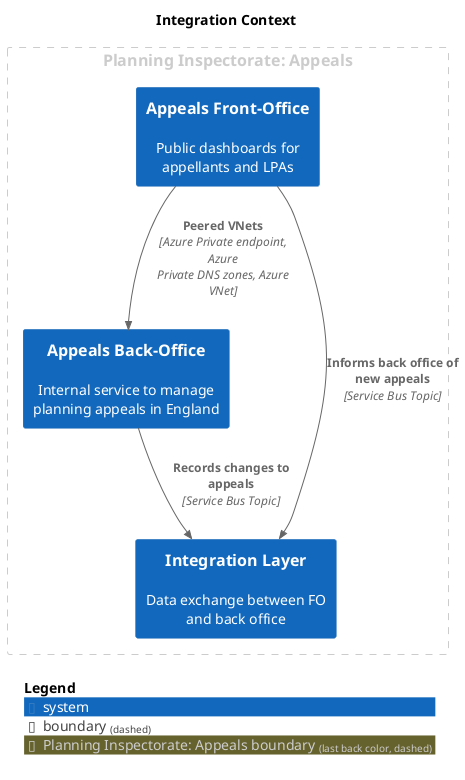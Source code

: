 @startuml
set separator none
title Integration Context

top to bottom direction

!include <C4/C4>
!include <C4/C4_Context>

AddBoundaryTag("Planning Inspectorate: Appeals", $borderColor="#cccccc", $fontColor="#cccccc", $borderStyle="dashed")
Boundary(group_1, "Planning Inspectorate: Appeals", $tags="Planning Inspectorate: Appeals") {
  System(AppealsFrontOffice, "Appeals Front-Office", $descr="Public dashboards for appellants and LPAs", $tags="", $link="")
  System(AppealsBackOffice, "Appeals Back-Office", $descr="Internal service to manage planning appeals in England", $tags="", $link="")
  System(IntegrationLayer, "Integration Layer", $descr="Data exchange between FO and back office", $tags="", $link="")
}


Rel(AppealsBackOffice, IntegrationLayer, "Records changes to appeals", $techn="Service Bus Topic", $tags="", $link="")
Rel(AppealsFrontOffice, AppealsBackOffice, "Peered VNets", $techn="Azure Private endpoint, Azure Private DNS zones, Azure VNet", $tags="", $link="")
Rel(AppealsFrontOffice, IntegrationLayer, "Informs back office of new appeals", $techn="Service Bus Topic", $tags="", $link="")

SHOW_LEGEND(true)
@enduml